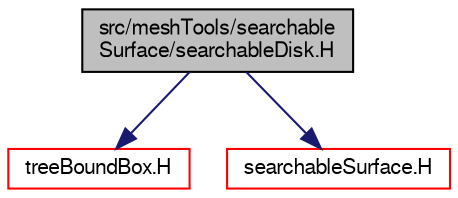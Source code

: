 digraph "src/meshTools/searchableSurface/searchableDisk.H"
{
  bgcolor="transparent";
  edge [fontname="FreeSans",fontsize="10",labelfontname="FreeSans",labelfontsize="10"];
  node [fontname="FreeSans",fontsize="10",shape=record];
  Node0 [label="src/meshTools/searchable\lSurface/searchableDisk.H",height=0.2,width=0.4,color="black", fillcolor="grey75", style="filled", fontcolor="black"];
  Node0 -> Node1 [color="midnightblue",fontsize="10",style="solid",fontname="FreeSans"];
  Node1 [label="treeBoundBox.H",height=0.2,width=0.4,color="red",URL="$a12128.html"];
  Node0 -> Node150 [color="midnightblue",fontsize="10",style="solid",fontname="FreeSans"];
  Node150 [label="searchableSurface.H",height=0.2,width=0.4,color="red",URL="$a07820.html"];
}
